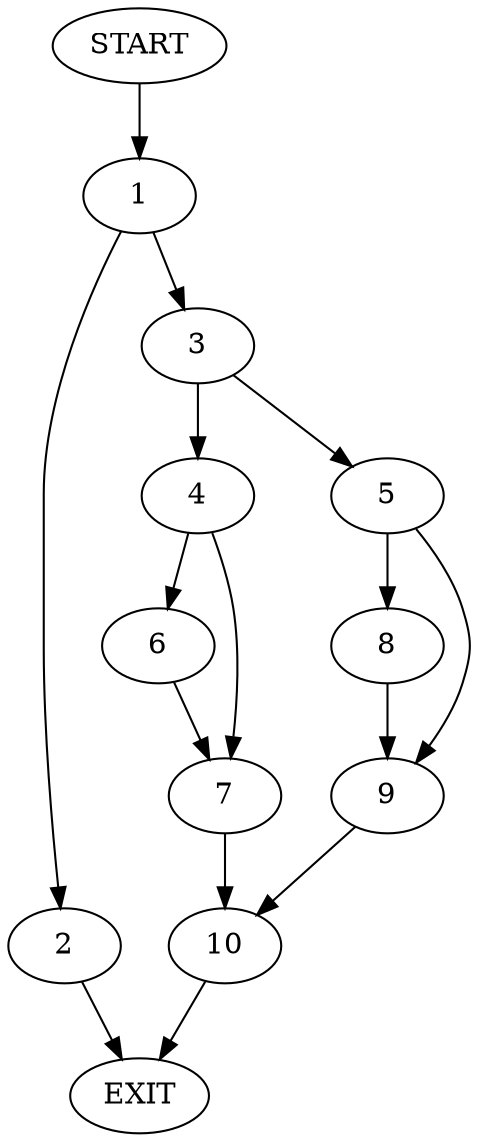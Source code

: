 digraph {
0 [label="START"]
11 [label="EXIT"]
0 -> 1
1 -> 2
1 -> 3
2 -> 11
3 -> 4
3 -> 5
4 -> 6
4 -> 7
5 -> 8
5 -> 9
6 -> 7
7 -> 10
10 -> 11
8 -> 9
9 -> 10
}
